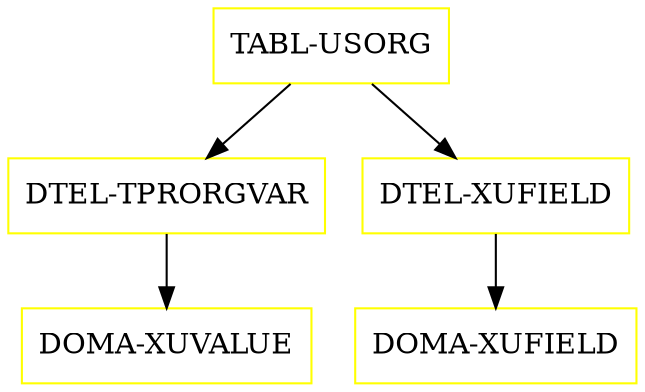 digraph G {
  "TABL-USORG" [shape=box,color=yellow];
  "DTEL-TPRORGVAR" [shape=box,color=yellow,URL="./DTEL_TPRORGVAR.html"];
  "DOMA-XUVALUE" [shape=box,color=yellow,URL="./DOMA_XUVALUE.html"];
  "DTEL-XUFIELD" [shape=box,color=yellow,URL="./DTEL_XUFIELD.html"];
  "DOMA-XUFIELD" [shape=box,color=yellow,URL="./DOMA_XUFIELD.html"];
  "TABL-USORG" -> "DTEL-XUFIELD";
  "TABL-USORG" -> "DTEL-TPRORGVAR";
  "DTEL-TPRORGVAR" -> "DOMA-XUVALUE";
  "DTEL-XUFIELD" -> "DOMA-XUFIELD";
}
